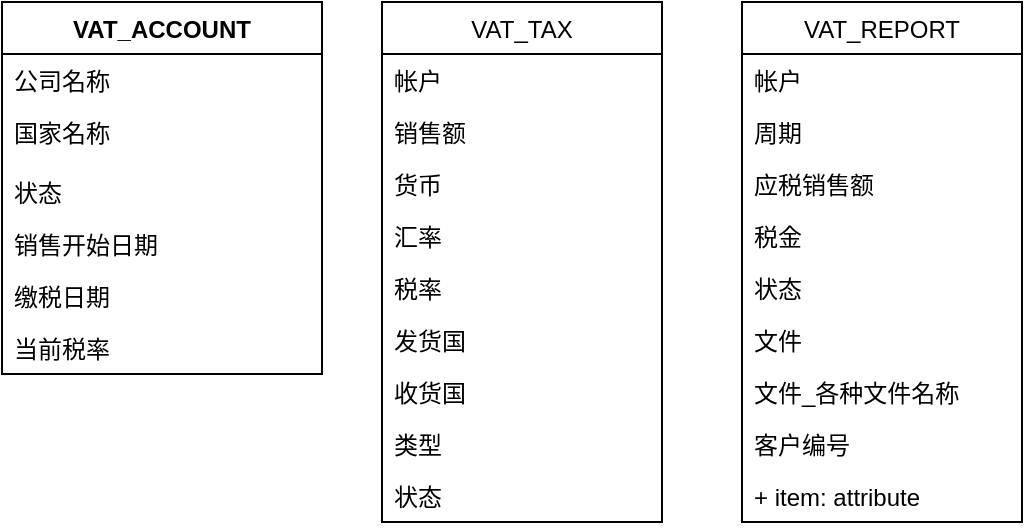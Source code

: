 <mxfile version="13.6.6" type="github">
  <diagram id="ZFhZQgNmcmeiBELyq5Xt" name="第 1 页">
    <mxGraphModel dx="655" dy="489" grid="1" gridSize="10" guides="1" tooltips="1" connect="1" arrows="1" fold="1" page="1" pageScale="1" pageWidth="827" pageHeight="1169" math="0" shadow="0">
      <root>
        <mxCell id="0" />
        <mxCell id="1" parent="0" />
        <mxCell id="pacg2PiQQ62NhaGQcg55-1" value="VAT_ACCOUNT" style="swimlane;fontStyle=1;align=center;verticalAlign=top;childLayout=stackLayout;horizontal=1;startSize=26;horizontalStack=0;resizeParent=1;resizeParentMax=0;resizeLast=0;collapsible=1;marginBottom=0;" vertex="1" parent="1">
          <mxGeometry x="10" y="10" width="160" height="186" as="geometry" />
        </mxCell>
        <mxCell id="pacg2PiQQ62NhaGQcg55-2" value="公司名称" style="text;strokeColor=none;fillColor=none;align=left;verticalAlign=top;spacingLeft=4;spacingRight=4;overflow=hidden;rotatable=0;points=[[0,0.5],[1,0.5]];portConstraint=eastwest;" vertex="1" parent="pacg2PiQQ62NhaGQcg55-1">
          <mxGeometry y="26" width="160" height="26" as="geometry" />
        </mxCell>
        <mxCell id="pacg2PiQQ62NhaGQcg55-4" value="国家名称" style="text;strokeColor=none;fillColor=none;align=left;verticalAlign=top;spacingLeft=4;spacingRight=4;overflow=hidden;rotatable=0;points=[[0,0.5],[1,0.5]];portConstraint=eastwest;" vertex="1" parent="pacg2PiQQ62NhaGQcg55-1">
          <mxGeometry y="52" width="160" height="30" as="geometry" />
        </mxCell>
        <mxCell id="pacg2PiQQ62NhaGQcg55-5" value="状态" style="text;strokeColor=none;fillColor=none;align=left;verticalAlign=top;spacingLeft=4;spacingRight=4;overflow=hidden;rotatable=0;points=[[0,0.5],[1,0.5]];portConstraint=eastwest;" vertex="1" parent="pacg2PiQQ62NhaGQcg55-1">
          <mxGeometry y="82" width="160" height="26" as="geometry" />
        </mxCell>
        <mxCell id="pacg2PiQQ62NhaGQcg55-7" value="销售开始日期" style="text;strokeColor=none;fillColor=none;align=left;verticalAlign=top;spacingLeft=4;spacingRight=4;overflow=hidden;rotatable=0;points=[[0,0.5],[1,0.5]];portConstraint=eastwest;" vertex="1" parent="pacg2PiQQ62NhaGQcg55-1">
          <mxGeometry y="108" width="160" height="26" as="geometry" />
        </mxCell>
        <mxCell id="pacg2PiQQ62NhaGQcg55-12" value="缴税日期&#xa;" style="text;strokeColor=none;fillColor=none;align=left;verticalAlign=top;spacingLeft=4;spacingRight=4;overflow=hidden;rotatable=0;points=[[0,0.5],[1,0.5]];portConstraint=eastwest;" vertex="1" parent="pacg2PiQQ62NhaGQcg55-1">
          <mxGeometry y="134" width="160" height="26" as="geometry" />
        </mxCell>
        <mxCell id="pacg2PiQQ62NhaGQcg55-19" value="当前税率" style="text;strokeColor=none;fillColor=none;align=left;verticalAlign=top;spacingLeft=4;spacingRight=4;overflow=hidden;rotatable=0;points=[[0,0.5],[1,0.5]];portConstraint=eastwest;" vertex="1" parent="pacg2PiQQ62NhaGQcg55-1">
          <mxGeometry y="160" width="160" height="26" as="geometry" />
        </mxCell>
        <mxCell id="pacg2PiQQ62NhaGQcg55-8" value="VAT_TAX" style="swimlane;fontStyle=0;childLayout=stackLayout;horizontal=1;startSize=26;fillColor=none;horizontalStack=0;resizeParent=1;resizeParentMax=0;resizeLast=0;collapsible=1;marginBottom=0;" vertex="1" parent="1">
          <mxGeometry x="200" y="10" width="140" height="260" as="geometry" />
        </mxCell>
        <mxCell id="pacg2PiQQ62NhaGQcg55-25" value="帐户" style="text;strokeColor=none;fillColor=none;align=left;verticalAlign=top;spacingLeft=4;spacingRight=4;overflow=hidden;rotatable=0;points=[[0,0.5],[1,0.5]];portConstraint=eastwest;" vertex="1" parent="pacg2PiQQ62NhaGQcg55-8">
          <mxGeometry y="26" width="140" height="26" as="geometry" />
        </mxCell>
        <mxCell id="pacg2PiQQ62NhaGQcg55-10" value="销售额" style="text;strokeColor=none;fillColor=none;align=left;verticalAlign=top;spacingLeft=4;spacingRight=4;overflow=hidden;rotatable=0;points=[[0,0.5],[1,0.5]];portConstraint=eastwest;" vertex="1" parent="pacg2PiQQ62NhaGQcg55-8">
          <mxGeometry y="52" width="140" height="26" as="geometry" />
        </mxCell>
        <mxCell id="pacg2PiQQ62NhaGQcg55-24" value="货币" style="text;strokeColor=none;fillColor=none;align=left;verticalAlign=top;spacingLeft=4;spacingRight=4;overflow=hidden;rotatable=0;points=[[0,0.5],[1,0.5]];portConstraint=eastwest;" vertex="1" parent="pacg2PiQQ62NhaGQcg55-8">
          <mxGeometry y="78" width="140" height="26" as="geometry" />
        </mxCell>
        <mxCell id="pacg2PiQQ62NhaGQcg55-11" value="汇率" style="text;strokeColor=none;fillColor=none;align=left;verticalAlign=top;spacingLeft=4;spacingRight=4;overflow=hidden;rotatable=0;points=[[0,0.5],[1,0.5]];portConstraint=eastwest;" vertex="1" parent="pacg2PiQQ62NhaGQcg55-8">
          <mxGeometry y="104" width="140" height="26" as="geometry" />
        </mxCell>
        <mxCell id="pacg2PiQQ62NhaGQcg55-13" value="税率" style="text;strokeColor=none;fillColor=none;align=left;verticalAlign=top;spacingLeft=4;spacingRight=4;overflow=hidden;rotatable=0;points=[[0,0.5],[1,0.5]];portConstraint=eastwest;" vertex="1" parent="pacg2PiQQ62NhaGQcg55-8">
          <mxGeometry y="130" width="140" height="26" as="geometry" />
        </mxCell>
        <mxCell id="pacg2PiQQ62NhaGQcg55-14" value="发货国" style="text;strokeColor=none;fillColor=none;align=left;verticalAlign=top;spacingLeft=4;spacingRight=4;overflow=hidden;rotatable=0;points=[[0,0.5],[1,0.5]];portConstraint=eastwest;" vertex="1" parent="pacg2PiQQ62NhaGQcg55-8">
          <mxGeometry y="156" width="140" height="26" as="geometry" />
        </mxCell>
        <mxCell id="pacg2PiQQ62NhaGQcg55-15" value="收货国" style="text;strokeColor=none;fillColor=none;align=left;verticalAlign=top;spacingLeft=4;spacingRight=4;overflow=hidden;rotatable=0;points=[[0,0.5],[1,0.5]];portConstraint=eastwest;" vertex="1" parent="pacg2PiQQ62NhaGQcg55-8">
          <mxGeometry y="182" width="140" height="26" as="geometry" />
        </mxCell>
        <mxCell id="pacg2PiQQ62NhaGQcg55-17" value="类型" style="text;strokeColor=none;fillColor=none;align=left;verticalAlign=top;spacingLeft=4;spacingRight=4;overflow=hidden;rotatable=0;points=[[0,0.5],[1,0.5]];portConstraint=eastwest;" vertex="1" parent="pacg2PiQQ62NhaGQcg55-8">
          <mxGeometry y="208" width="140" height="26" as="geometry" />
        </mxCell>
        <mxCell id="pacg2PiQQ62NhaGQcg55-18" value="状态" style="text;strokeColor=none;fillColor=none;align=left;verticalAlign=top;spacingLeft=4;spacingRight=4;overflow=hidden;rotatable=0;points=[[0,0.5],[1,0.5]];portConstraint=eastwest;" vertex="1" parent="pacg2PiQQ62NhaGQcg55-8">
          <mxGeometry y="234" width="140" height="26" as="geometry" />
        </mxCell>
        <mxCell id="pacg2PiQQ62NhaGQcg55-20" value="VAT_REPORT" style="swimlane;fontStyle=0;childLayout=stackLayout;horizontal=1;startSize=26;fillColor=none;horizontalStack=0;resizeParent=1;resizeParentMax=0;resizeLast=0;collapsible=1;marginBottom=0;" vertex="1" parent="1">
          <mxGeometry x="380" y="10" width="140" height="260" as="geometry" />
        </mxCell>
        <mxCell id="pacg2PiQQ62NhaGQcg55-16" value="帐户" style="text;strokeColor=none;fillColor=none;align=left;verticalAlign=top;spacingLeft=4;spacingRight=4;overflow=hidden;rotatable=0;points=[[0,0.5],[1,0.5]];portConstraint=eastwest;" vertex="1" parent="pacg2PiQQ62NhaGQcg55-20">
          <mxGeometry y="26" width="140" height="26" as="geometry" />
        </mxCell>
        <mxCell id="pacg2PiQQ62NhaGQcg55-9" value="周期" style="text;strokeColor=none;fillColor=none;align=left;verticalAlign=top;spacingLeft=4;spacingRight=4;overflow=hidden;rotatable=0;points=[[0,0.5],[1,0.5]];portConstraint=eastwest;" vertex="1" parent="pacg2PiQQ62NhaGQcg55-20">
          <mxGeometry y="52" width="140" height="26" as="geometry" />
        </mxCell>
        <mxCell id="pacg2PiQQ62NhaGQcg55-21" value="应税销售额" style="text;strokeColor=none;fillColor=none;align=left;verticalAlign=top;spacingLeft=4;spacingRight=4;overflow=hidden;rotatable=0;points=[[0,0.5],[1,0.5]];portConstraint=eastwest;" vertex="1" parent="pacg2PiQQ62NhaGQcg55-20">
          <mxGeometry y="78" width="140" height="26" as="geometry" />
        </mxCell>
        <mxCell id="pacg2PiQQ62NhaGQcg55-22" value="税金" style="text;strokeColor=none;fillColor=none;align=left;verticalAlign=top;spacingLeft=4;spacingRight=4;overflow=hidden;rotatable=0;points=[[0,0.5],[1,0.5]];portConstraint=eastwest;" vertex="1" parent="pacg2PiQQ62NhaGQcg55-20">
          <mxGeometry y="104" width="140" height="26" as="geometry" />
        </mxCell>
        <mxCell id="pacg2PiQQ62NhaGQcg55-23" value="状态" style="text;strokeColor=none;fillColor=none;align=left;verticalAlign=top;spacingLeft=4;spacingRight=4;overflow=hidden;rotatable=0;points=[[0,0.5],[1,0.5]];portConstraint=eastwest;" vertex="1" parent="pacg2PiQQ62NhaGQcg55-20">
          <mxGeometry y="130" width="140" height="26" as="geometry" />
        </mxCell>
        <mxCell id="pacg2PiQQ62NhaGQcg55-26" value="文件" style="text;strokeColor=none;fillColor=none;align=left;verticalAlign=top;spacingLeft=4;spacingRight=4;overflow=hidden;rotatable=0;points=[[0,0.5],[1,0.5]];portConstraint=eastwest;" vertex="1" parent="pacg2PiQQ62NhaGQcg55-20">
          <mxGeometry y="156" width="140" height="26" as="geometry" />
        </mxCell>
        <mxCell id="pacg2PiQQ62NhaGQcg55-29" value="文件_各种文件名称" style="text;strokeColor=none;fillColor=none;align=left;verticalAlign=top;spacingLeft=4;spacingRight=4;overflow=hidden;rotatable=0;points=[[0,0.5],[1,0.5]];portConstraint=eastwest;" vertex="1" parent="pacg2PiQQ62NhaGQcg55-20">
          <mxGeometry y="182" width="140" height="26" as="geometry" />
        </mxCell>
        <mxCell id="pacg2PiQQ62NhaGQcg55-28" value="客户编号" style="text;strokeColor=none;fillColor=none;align=left;verticalAlign=top;spacingLeft=4;spacingRight=4;overflow=hidden;rotatable=0;points=[[0,0.5],[1,0.5]];portConstraint=eastwest;" vertex="1" parent="pacg2PiQQ62NhaGQcg55-20">
          <mxGeometry y="208" width="140" height="26" as="geometry" />
        </mxCell>
        <mxCell id="pacg2PiQQ62NhaGQcg55-27" value="+ item: attribute" style="text;strokeColor=none;fillColor=none;align=left;verticalAlign=top;spacingLeft=4;spacingRight=4;overflow=hidden;rotatable=0;points=[[0,0.5],[1,0.5]];portConstraint=eastwest;" vertex="1" parent="pacg2PiQQ62NhaGQcg55-20">
          <mxGeometry y="234" width="140" height="26" as="geometry" />
        </mxCell>
      </root>
    </mxGraphModel>
  </diagram>
</mxfile>
